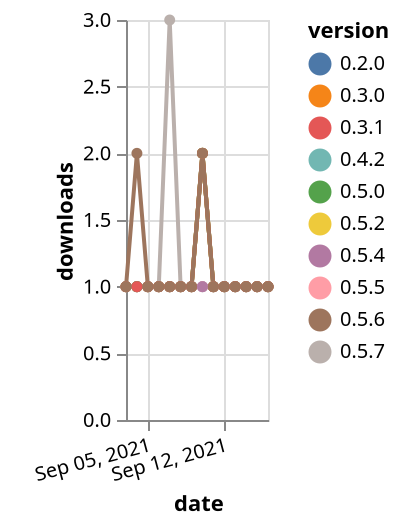 {"$schema": "https://vega.github.io/schema/vega-lite/v5.json", "description": "A simple bar chart with embedded data.", "data": {"values": [{"date": "2021-09-03", "total": 226, "delta": 1, "version": "0.2.0"}, {"date": "2021-09-04", "total": 227, "delta": 1, "version": "0.2.0"}, {"date": "2021-09-05", "total": 228, "delta": 1, "version": "0.2.0"}, {"date": "2021-09-06", "total": 229, "delta": 1, "version": "0.2.0"}, {"date": "2021-09-07", "total": 230, "delta": 1, "version": "0.2.0"}, {"date": "2021-09-08", "total": 231, "delta": 1, "version": "0.2.0"}, {"date": "2021-09-09", "total": 232, "delta": 1, "version": "0.2.0"}, {"date": "2021-09-10", "total": 233, "delta": 1, "version": "0.2.0"}, {"date": "2021-09-11", "total": 234, "delta": 1, "version": "0.2.0"}, {"date": "2021-09-12", "total": 235, "delta": 1, "version": "0.2.0"}, {"date": "2021-09-13", "total": 236, "delta": 1, "version": "0.2.0"}, {"date": "2021-09-14", "total": 237, "delta": 1, "version": "0.2.0"}, {"date": "2021-09-15", "total": 238, "delta": 1, "version": "0.2.0"}, {"date": "2021-09-16", "total": 239, "delta": 1, "version": "0.2.0"}, {"date": "2021-09-03", "total": 218, "delta": 1, "version": "0.5.2"}, {"date": "2021-09-04", "total": 219, "delta": 1, "version": "0.5.2"}, {"date": "2021-09-05", "total": 220, "delta": 1, "version": "0.5.2"}, {"date": "2021-09-06", "total": 221, "delta": 1, "version": "0.5.2"}, {"date": "2021-09-07", "total": 222, "delta": 1, "version": "0.5.2"}, {"date": "2021-09-08", "total": 223, "delta": 1, "version": "0.5.2"}, {"date": "2021-09-09", "total": 224, "delta": 1, "version": "0.5.2"}, {"date": "2021-09-10", "total": 226, "delta": 2, "version": "0.5.2"}, {"date": "2021-09-11", "total": 227, "delta": 1, "version": "0.5.2"}, {"date": "2021-09-12", "total": 228, "delta": 1, "version": "0.5.2"}, {"date": "2021-09-13", "total": 229, "delta": 1, "version": "0.5.2"}, {"date": "2021-09-14", "total": 230, "delta": 1, "version": "0.5.2"}, {"date": "2021-09-15", "total": 231, "delta": 1, "version": "0.5.2"}, {"date": "2021-09-16", "total": 232, "delta": 1, "version": "0.5.2"}, {"date": "2021-09-03", "total": 257, "delta": 1, "version": "0.5.7"}, {"date": "2021-09-04", "total": 258, "delta": 1, "version": "0.5.7"}, {"date": "2021-09-05", "total": 259, "delta": 1, "version": "0.5.7"}, {"date": "2021-09-06", "total": 260, "delta": 1, "version": "0.5.7"}, {"date": "2021-09-07", "total": 263, "delta": 3, "version": "0.5.7"}, {"date": "2021-09-08", "total": 264, "delta": 1, "version": "0.5.7"}, {"date": "2021-09-09", "total": 265, "delta": 1, "version": "0.5.7"}, {"date": "2021-09-10", "total": 267, "delta": 2, "version": "0.5.7"}, {"date": "2021-09-11", "total": 268, "delta": 1, "version": "0.5.7"}, {"date": "2021-09-12", "total": 269, "delta": 1, "version": "0.5.7"}, {"date": "2021-09-13", "total": 270, "delta": 1, "version": "0.5.7"}, {"date": "2021-09-14", "total": 271, "delta": 1, "version": "0.5.7"}, {"date": "2021-09-15", "total": 272, "delta": 1, "version": "0.5.7"}, {"date": "2021-09-16", "total": 273, "delta": 1, "version": "0.5.7"}, {"date": "2021-09-03", "total": 215, "delta": 1, "version": "0.4.2"}, {"date": "2021-09-04", "total": 216, "delta": 1, "version": "0.4.2"}, {"date": "2021-09-05", "total": 217, "delta": 1, "version": "0.4.2"}, {"date": "2021-09-06", "total": 218, "delta": 1, "version": "0.4.2"}, {"date": "2021-09-07", "total": 219, "delta": 1, "version": "0.4.2"}, {"date": "2021-09-08", "total": 220, "delta": 1, "version": "0.4.2"}, {"date": "2021-09-09", "total": 221, "delta": 1, "version": "0.4.2"}, {"date": "2021-09-10", "total": 223, "delta": 2, "version": "0.4.2"}, {"date": "2021-09-11", "total": 224, "delta": 1, "version": "0.4.2"}, {"date": "2021-09-12", "total": 225, "delta": 1, "version": "0.4.2"}, {"date": "2021-09-13", "total": 226, "delta": 1, "version": "0.4.2"}, {"date": "2021-09-14", "total": 227, "delta": 1, "version": "0.4.2"}, {"date": "2021-09-15", "total": 228, "delta": 1, "version": "0.4.2"}, {"date": "2021-09-16", "total": 229, "delta": 1, "version": "0.4.2"}, {"date": "2021-09-03", "total": 226, "delta": 1, "version": "0.3.0"}, {"date": "2021-09-04", "total": 227, "delta": 1, "version": "0.3.0"}, {"date": "2021-09-05", "total": 228, "delta": 1, "version": "0.3.0"}, {"date": "2021-09-06", "total": 229, "delta": 1, "version": "0.3.0"}, {"date": "2021-09-07", "total": 230, "delta": 1, "version": "0.3.0"}, {"date": "2021-09-08", "total": 231, "delta": 1, "version": "0.3.0"}, {"date": "2021-09-09", "total": 232, "delta": 1, "version": "0.3.0"}, {"date": "2021-09-10", "total": 234, "delta": 2, "version": "0.3.0"}, {"date": "2021-09-11", "total": 235, "delta": 1, "version": "0.3.0"}, {"date": "2021-09-12", "total": 236, "delta": 1, "version": "0.3.0"}, {"date": "2021-09-13", "total": 237, "delta": 1, "version": "0.3.0"}, {"date": "2021-09-14", "total": 238, "delta": 1, "version": "0.3.0"}, {"date": "2021-09-15", "total": 239, "delta": 1, "version": "0.3.0"}, {"date": "2021-09-16", "total": 240, "delta": 1, "version": "0.3.0"}, {"date": "2021-09-03", "total": 212, "delta": 1, "version": "0.5.5"}, {"date": "2021-09-04", "total": 213, "delta": 1, "version": "0.5.5"}, {"date": "2021-09-05", "total": 214, "delta": 1, "version": "0.5.5"}, {"date": "2021-09-06", "total": 215, "delta": 1, "version": "0.5.5"}, {"date": "2021-09-07", "total": 216, "delta": 1, "version": "0.5.5"}, {"date": "2021-09-08", "total": 217, "delta": 1, "version": "0.5.5"}, {"date": "2021-09-09", "total": 218, "delta": 1, "version": "0.5.5"}, {"date": "2021-09-10", "total": 219, "delta": 1, "version": "0.5.5"}, {"date": "2021-09-11", "total": 220, "delta": 1, "version": "0.5.5"}, {"date": "2021-09-12", "total": 221, "delta": 1, "version": "0.5.5"}, {"date": "2021-09-13", "total": 222, "delta": 1, "version": "0.5.5"}, {"date": "2021-09-14", "total": 223, "delta": 1, "version": "0.5.5"}, {"date": "2021-09-15", "total": 224, "delta": 1, "version": "0.5.5"}, {"date": "2021-09-16", "total": 225, "delta": 1, "version": "0.5.5"}, {"date": "2021-09-03", "total": 234, "delta": 1, "version": "0.5.4"}, {"date": "2021-09-04", "total": 235, "delta": 1, "version": "0.5.4"}, {"date": "2021-09-05", "total": 236, "delta": 1, "version": "0.5.4"}, {"date": "2021-09-06", "total": 237, "delta": 1, "version": "0.5.4"}, {"date": "2021-09-07", "total": 238, "delta": 1, "version": "0.5.4"}, {"date": "2021-09-08", "total": 239, "delta": 1, "version": "0.5.4"}, {"date": "2021-09-09", "total": 240, "delta": 1, "version": "0.5.4"}, {"date": "2021-09-10", "total": 241, "delta": 1, "version": "0.5.4"}, {"date": "2021-09-11", "total": 242, "delta": 1, "version": "0.5.4"}, {"date": "2021-09-12", "total": 243, "delta": 1, "version": "0.5.4"}, {"date": "2021-09-13", "total": 244, "delta": 1, "version": "0.5.4"}, {"date": "2021-09-14", "total": 245, "delta": 1, "version": "0.5.4"}, {"date": "2021-09-15", "total": 246, "delta": 1, "version": "0.5.4"}, {"date": "2021-09-16", "total": 247, "delta": 1, "version": "0.5.4"}, {"date": "2021-09-03", "total": 225, "delta": 1, "version": "0.5.0"}, {"date": "2021-09-04", "total": 226, "delta": 1, "version": "0.5.0"}, {"date": "2021-09-05", "total": 227, "delta": 1, "version": "0.5.0"}, {"date": "2021-09-06", "total": 228, "delta": 1, "version": "0.5.0"}, {"date": "2021-09-07", "total": 229, "delta": 1, "version": "0.5.0"}, {"date": "2021-09-08", "total": 230, "delta": 1, "version": "0.5.0"}, {"date": "2021-09-09", "total": 231, "delta": 1, "version": "0.5.0"}, {"date": "2021-09-10", "total": 233, "delta": 2, "version": "0.5.0"}, {"date": "2021-09-11", "total": 234, "delta": 1, "version": "0.5.0"}, {"date": "2021-09-12", "total": 235, "delta": 1, "version": "0.5.0"}, {"date": "2021-09-13", "total": 236, "delta": 1, "version": "0.5.0"}, {"date": "2021-09-14", "total": 237, "delta": 1, "version": "0.5.0"}, {"date": "2021-09-15", "total": 238, "delta": 1, "version": "0.5.0"}, {"date": "2021-09-16", "total": 239, "delta": 1, "version": "0.5.0"}, {"date": "2021-09-03", "total": 226, "delta": 1, "version": "0.3.1"}, {"date": "2021-09-04", "total": 227, "delta": 1, "version": "0.3.1"}, {"date": "2021-09-05", "total": 228, "delta": 1, "version": "0.3.1"}, {"date": "2021-09-06", "total": 229, "delta": 1, "version": "0.3.1"}, {"date": "2021-09-07", "total": 230, "delta": 1, "version": "0.3.1"}, {"date": "2021-09-08", "total": 231, "delta": 1, "version": "0.3.1"}, {"date": "2021-09-09", "total": 232, "delta": 1, "version": "0.3.1"}, {"date": "2021-09-10", "total": 234, "delta": 2, "version": "0.3.1"}, {"date": "2021-09-11", "total": 235, "delta": 1, "version": "0.3.1"}, {"date": "2021-09-12", "total": 236, "delta": 1, "version": "0.3.1"}, {"date": "2021-09-13", "total": 237, "delta": 1, "version": "0.3.1"}, {"date": "2021-09-14", "total": 238, "delta": 1, "version": "0.3.1"}, {"date": "2021-09-15", "total": 239, "delta": 1, "version": "0.3.1"}, {"date": "2021-09-16", "total": 240, "delta": 1, "version": "0.3.1"}, {"date": "2021-09-03", "total": 209, "delta": 1, "version": "0.5.6"}, {"date": "2021-09-04", "total": 211, "delta": 2, "version": "0.5.6"}, {"date": "2021-09-05", "total": 212, "delta": 1, "version": "0.5.6"}, {"date": "2021-09-06", "total": 213, "delta": 1, "version": "0.5.6"}, {"date": "2021-09-07", "total": 214, "delta": 1, "version": "0.5.6"}, {"date": "2021-09-08", "total": 215, "delta": 1, "version": "0.5.6"}, {"date": "2021-09-09", "total": 216, "delta": 1, "version": "0.5.6"}, {"date": "2021-09-10", "total": 218, "delta": 2, "version": "0.5.6"}, {"date": "2021-09-11", "total": 219, "delta": 1, "version": "0.5.6"}, {"date": "2021-09-12", "total": 220, "delta": 1, "version": "0.5.6"}, {"date": "2021-09-13", "total": 221, "delta": 1, "version": "0.5.6"}, {"date": "2021-09-14", "total": 222, "delta": 1, "version": "0.5.6"}, {"date": "2021-09-15", "total": 223, "delta": 1, "version": "0.5.6"}, {"date": "2021-09-16", "total": 224, "delta": 1, "version": "0.5.6"}]}, "width": "container", "mark": {"type": "line", "point": {"filled": true}}, "encoding": {"x": {"field": "date", "type": "temporal", "timeUnit": "yearmonthdate", "title": "date", "axis": {"labelAngle": -15}}, "y": {"field": "delta", "type": "quantitative", "title": "downloads"}, "color": {"field": "version", "type": "nominal"}, "tooltip": {"field": "delta"}}}